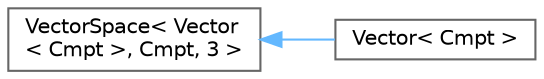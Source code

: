 digraph "Graphical Class Hierarchy"
{
 // LATEX_PDF_SIZE
  bgcolor="transparent";
  edge [fontname=Helvetica,fontsize=10,labelfontname=Helvetica,labelfontsize=10];
  node [fontname=Helvetica,fontsize=10,shape=box,height=0.2,width=0.4];
  rankdir="LR";
  Node0 [id="Node000000",label="VectorSpace\< Vector\l\< Cmpt \>, Cmpt, 3 \>",height=0.2,width=0.4,color="grey40", fillcolor="white", style="filled",URL="$classFoam_1_1VectorSpace.html",tooltip=" "];
  Node0 -> Node1 [id="edge5689_Node000000_Node000001",dir="back",color="steelblue1",style="solid",tooltip=" "];
  Node1 [id="Node000001",label="Vector\< Cmpt \>",height=0.2,width=0.4,color="grey40", fillcolor="white", style="filled",URL="$classFoam_1_1Vector.html",tooltip="Templated 3D Vector derived from VectorSpace adding construction from 3 components,..."];
}
